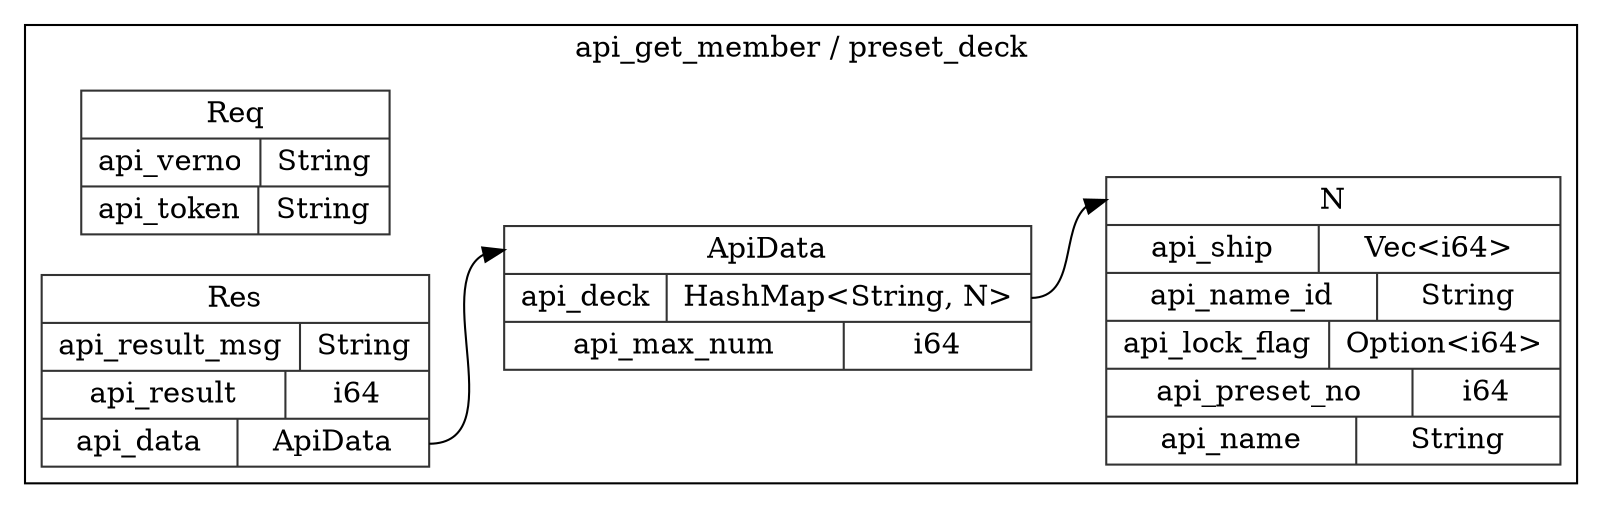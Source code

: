 digraph {
  rankdir=LR;
  subgraph cluster_0 {
    label="api_get_member / preset_deck";
    node [style="filled", color=white, style="solid", color=gray20];
    api_get_member__preset_deck__Req [label="<Req> Req  | { api_verno | <api_verno> String } | { api_token | <api_token> String }", shape=record];
    api_get_member__preset_deck__ApiData [label="<ApiData> ApiData  | { api_deck | <api_deck> HashMap\<String, N\> } | { api_max_num | <api_max_num> i64 }", shape=record];
    api_get_member__preset_deck__N;
    api_get_member__preset_deck__ApiData:api_deck:e -> api_get_member__preset_deck__N:N:w;
    api_get_member__preset_deck__Res [label="<Res> Res  | { api_result_msg | <api_result_msg> String } | { api_result | <api_result> i64 } | { api_data | <api_data> ApiData }", shape=record];
    api_get_member__preset_deck__Res:api_data:e -> api_get_member__preset_deck__ApiData:ApiData:w;
    api_get_member__preset_deck__N [label="<N> N  | { api_ship | <api_ship> Vec\<i64\> } | { api_name_id | <api_name_id> String } | { api_lock_flag | <api_lock_flag> Option\<i64\> } | { api_preset_no | <api_preset_no> i64 } | { api_name | <api_name> String }", shape=record];
  }
}
